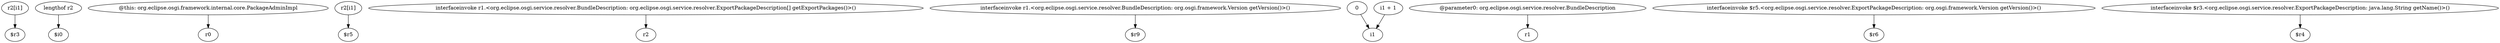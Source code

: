 digraph g {
0[label="r2[i1]"]
1[label="$r3"]
0->1[label=""]
2[label="lengthof r2"]
3[label="$i0"]
2->3[label=""]
4[label="@this: org.eclipse.osgi.framework.internal.core.PackageAdminImpl"]
5[label="r0"]
4->5[label=""]
6[label="r2[i1]"]
7[label="$r5"]
6->7[label=""]
8[label="interfaceinvoke r1.<org.eclipse.osgi.service.resolver.BundleDescription: org.eclipse.osgi.service.resolver.ExportPackageDescription[] getExportPackages()>()"]
9[label="r2"]
8->9[label=""]
10[label="interfaceinvoke r1.<org.eclipse.osgi.service.resolver.BundleDescription: org.osgi.framework.Version getVersion()>()"]
11[label="$r9"]
10->11[label=""]
12[label="0"]
13[label="i1"]
12->13[label=""]
14[label="i1 + 1"]
14->13[label=""]
15[label="@parameter0: org.eclipse.osgi.service.resolver.BundleDescription"]
16[label="r1"]
15->16[label=""]
17[label="interfaceinvoke $r5.<org.eclipse.osgi.service.resolver.ExportPackageDescription: org.osgi.framework.Version getVersion()>()"]
18[label="$r6"]
17->18[label=""]
19[label="interfaceinvoke $r3.<org.eclipse.osgi.service.resolver.ExportPackageDescription: java.lang.String getName()>()"]
20[label="$r4"]
19->20[label=""]
}
